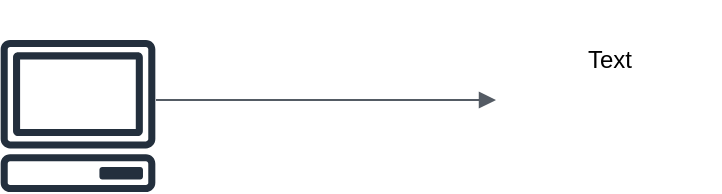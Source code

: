<mxfile version="26.0.4">
  <diagram name="Page-1" id="HHapLnrhqVXgyaW970ha">
    <mxGraphModel dx="573" dy="456" grid="1" gridSize="10" guides="1" tooltips="1" connect="1" arrows="1" fold="1" page="1" pageScale="1" pageWidth="827" pageHeight="1169" math="0" shadow="0">
      <root>
        <mxCell id="0" />
        <mxCell id="1" parent="0" />
        <mxCell id="KP41fs4jYL8HxBQTLFU0-1" value="" style="sketch=0;outlineConnect=0;fontColor=#232F3E;gradientColor=none;fillColor=#232F3D;strokeColor=none;dashed=0;verticalLabelPosition=bottom;verticalAlign=top;align=center;html=1;fontSize=12;fontStyle=0;aspect=fixed;pointerEvents=1;shape=mxgraph.aws4.client;" vertex="1" parent="1">
          <mxGeometry x="110" y="180" width="78" height="76" as="geometry" />
        </mxCell>
        <mxCell id="KP41fs4jYL8HxBQTLFU0-6" value="" style="edgeStyle=orthogonalEdgeStyle;html=1;endArrow=block;elbow=vertical;startArrow=none;endFill=1;strokeColor=#545B64;rounded=0;" edge="1" parent="1">
          <mxGeometry width="100" relative="1" as="geometry">
            <mxPoint x="188" y="210" as="sourcePoint" />
            <mxPoint x="358" y="210" as="targetPoint" />
            <Array as="points">
              <mxPoint x="298" y="210" />
              <mxPoint x="298" y="210" />
            </Array>
          </mxGeometry>
        </mxCell>
        <mxCell id="KP41fs4jYL8HxBQTLFU0-7" value="Text" style="text;strokeColor=none;align=center;fillColor=none;html=1;verticalAlign=middle;whiteSpace=wrap;rounded=0;" vertex="1" parent="1">
          <mxGeometry x="360" y="160" width="110" height="60" as="geometry" />
        </mxCell>
      </root>
    </mxGraphModel>
  </diagram>
</mxfile>
